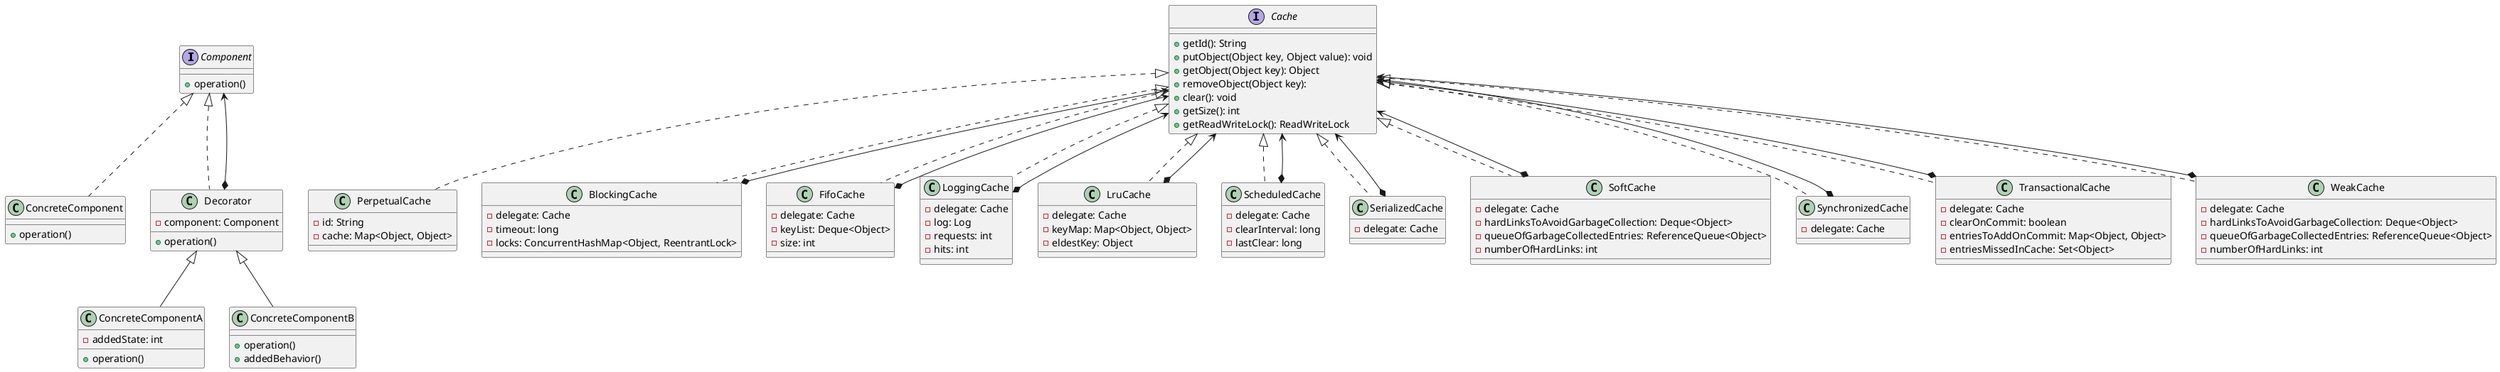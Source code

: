 @startuml

interface Component {
    + operation()
}

class ConcreteComponent {
    + operation()
}

class Decorator {
    - component: Component
    + operation()
}

class ConcreteComponentA {
    - addedState: int
    + operation()
}

class ConcreteComponentB {
    + operation()
    + addedBehavior()
}

Component <|.. ConcreteComponent
Component <|.. Decorator
Component <--* Decorator


Decorator <|-- ConcreteComponentA
Decorator <|-- ConcreteComponentB

interface Cache {
    + getId(): String
    + putObject(Object key, Object value): void
    + getObject(Object key): Object
    + removeObject(Object key):
    + clear(): void
    + getSize(): int
    + getReadWriteLock(): ReadWriteLock
}

class PerpetualCache {
    - id: String
    - cache: Map<Object, Object>
}

class BlockingCache {
    - delegate: Cache
    - timeout: long
    - locks: ConcurrentHashMap<Object, ReentrantLock>
}

class FifoCache {
    - delegate: Cache
    - keyList: Deque<Object>
    - size: int
}

class LoggingCache {
    - delegate: Cache
    - log: Log
    - requests: int
    - hits: int
}

class LruCache {
    - delegate: Cache
    - keyMap: Map<Object, Object>
    - eldestKey: Object
}

class ScheduledCache {
    - delegate: Cache
    - clearInterval: long
    - lastClear: long
}

class SerializedCache {
    - delegate: Cache
}

class SoftCache {
    - delegate: Cache
    - hardLinksToAvoidGarbageCollection: Deque<Object>
    - queueOfGarbageCollectedEntries: ReferenceQueue<Object>
    - numberOfHardLinks: int
}

class SynchronizedCache {
    - delegate: Cache
}

class TransactionalCache {
    - delegate: Cache
    - clearOnCommit: boolean
    - entriesToAddOnCommit: Map<Object, Object>
    - entriesMissedInCache: Set<Object>
}

class WeakCache {
    - delegate: Cache
    - hardLinksToAvoidGarbageCollection: Deque<Object>
    - queueOfGarbageCollectedEntries: ReferenceQueue<Object>
    - numberOfHardLinks: int
}




Cache <|.. PerpetualCache
Cache <|.. BlockingCache
Cache <|.. FifoCache
Cache <|.. LoggingCache
Cache <|.. LruCache
Cache <|.. ScheduledCache
Cache <|.. SerializedCache
Cache <|.. SoftCache
Cache <|.. SynchronizedCache
Cache <|.. TransactionalCache
Cache <|.. WeakCache


Cache <--* BlockingCache
Cache <--* FifoCache
Cache <--* LoggingCache
Cache <--* LruCache
Cache <--* ScheduledCache
Cache <--* SerializedCache
Cache <--* SoftCache
Cache <--* SynchronizedCache
Cache <--* TransactionalCache
Cache <--* WeakCache




@enduml